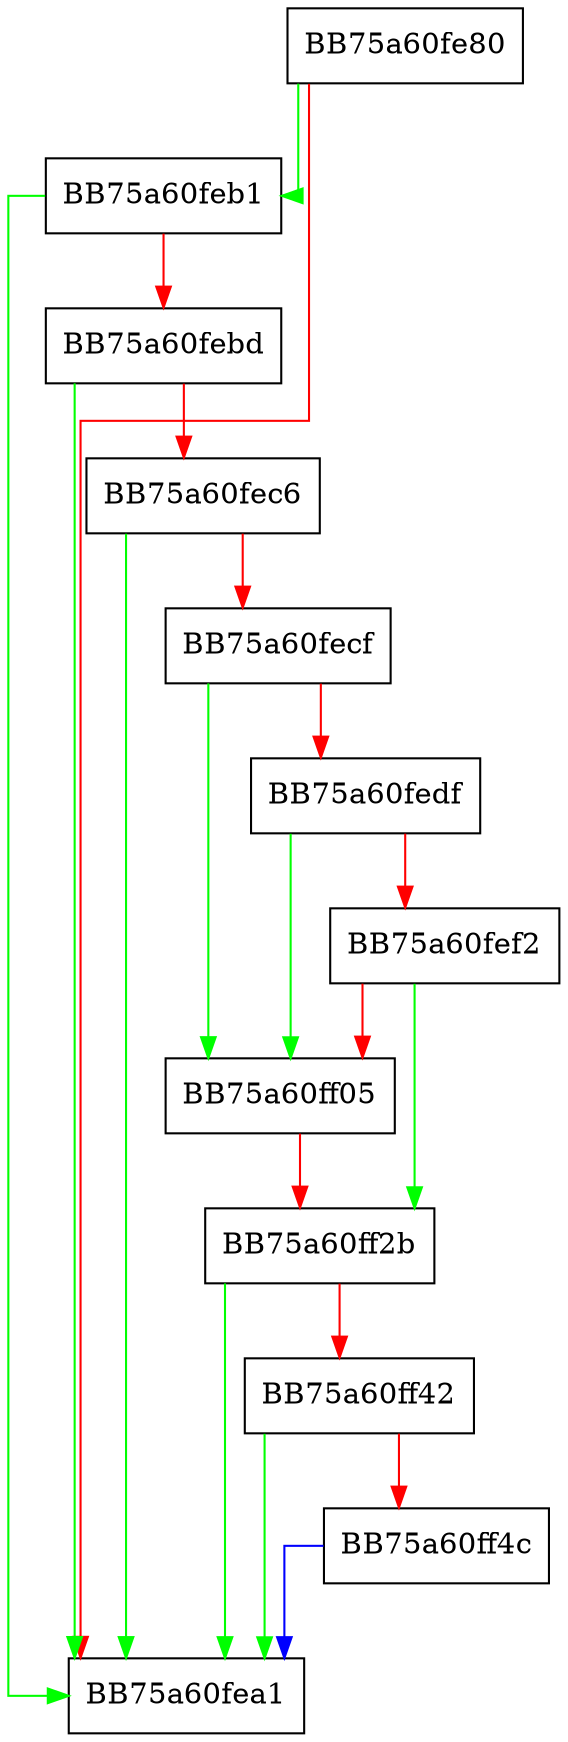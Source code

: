 digraph LogMonitoringFlagToSupportLogs {
  node [shape="box"];
  graph [splines=ortho];
  BB75a60fe80 -> BB75a60feb1 [color="green"];
  BB75a60fe80 -> BB75a60fea1 [color="red"];
  BB75a60feb1 -> BB75a60fea1 [color="green"];
  BB75a60feb1 -> BB75a60febd [color="red"];
  BB75a60febd -> BB75a60fea1 [color="green"];
  BB75a60febd -> BB75a60fec6 [color="red"];
  BB75a60fec6 -> BB75a60fea1 [color="green"];
  BB75a60fec6 -> BB75a60fecf [color="red"];
  BB75a60fecf -> BB75a60ff05 [color="green"];
  BB75a60fecf -> BB75a60fedf [color="red"];
  BB75a60fedf -> BB75a60ff05 [color="green"];
  BB75a60fedf -> BB75a60fef2 [color="red"];
  BB75a60fef2 -> BB75a60ff2b [color="green"];
  BB75a60fef2 -> BB75a60ff05 [color="red"];
  BB75a60ff05 -> BB75a60ff2b [color="red"];
  BB75a60ff2b -> BB75a60fea1 [color="green"];
  BB75a60ff2b -> BB75a60ff42 [color="red"];
  BB75a60ff42 -> BB75a60fea1 [color="green"];
  BB75a60ff42 -> BB75a60ff4c [color="red"];
  BB75a60ff4c -> BB75a60fea1 [color="blue"];
}